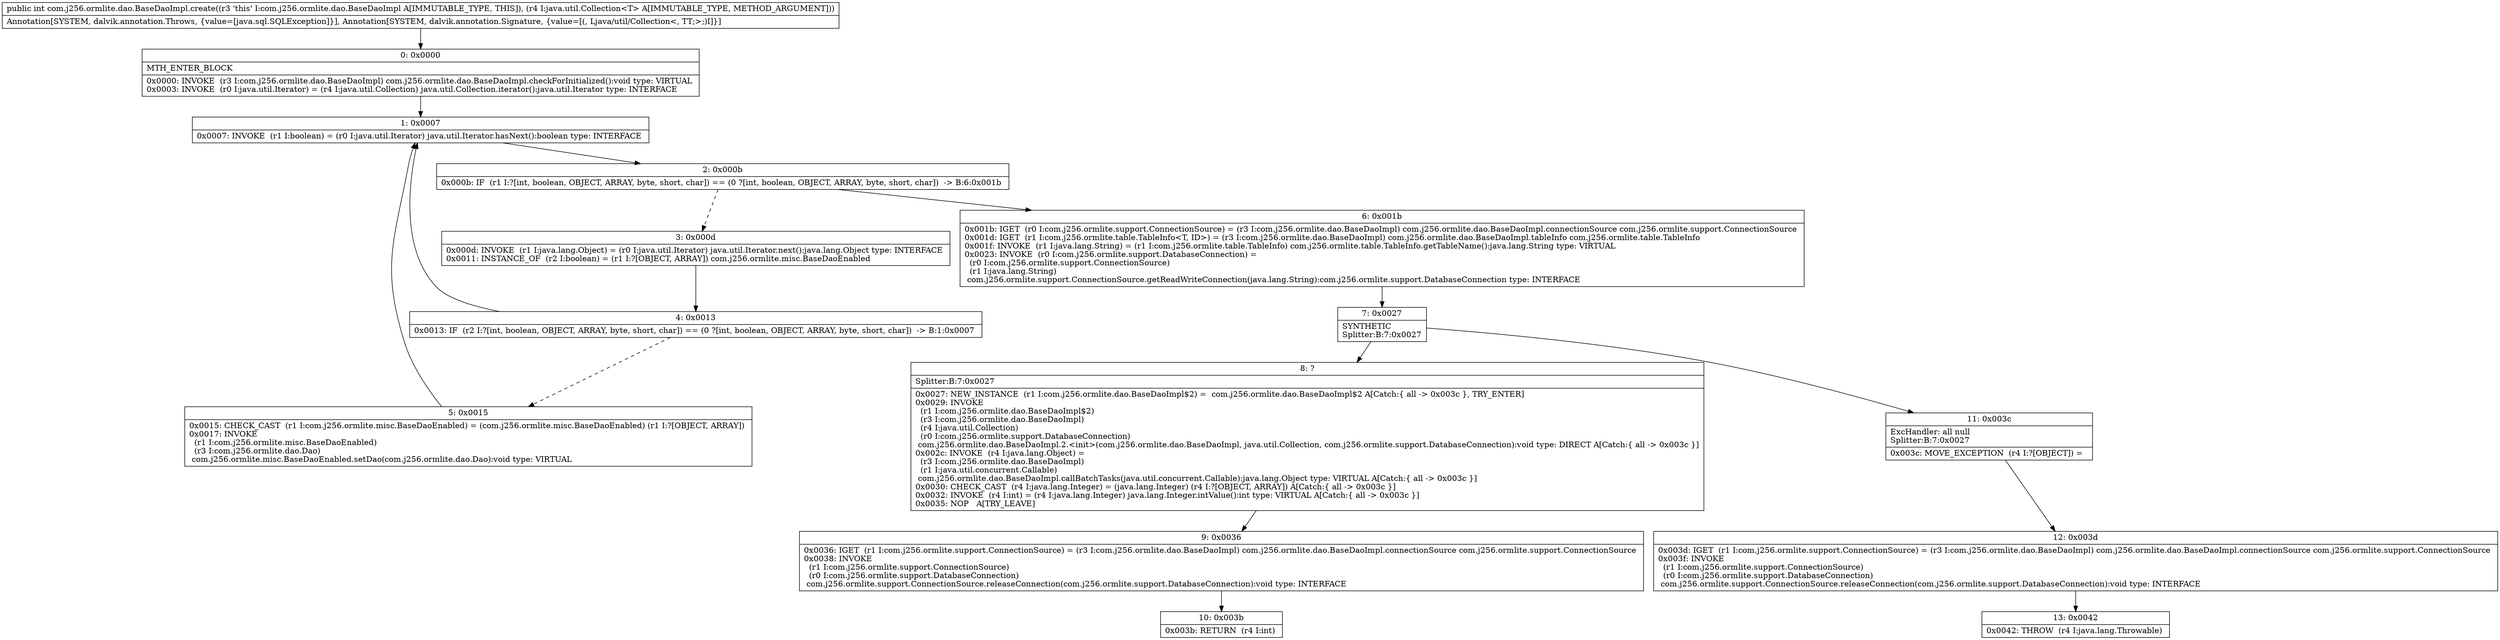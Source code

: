 digraph "CFG forcom.j256.ormlite.dao.BaseDaoImpl.create(Ljava\/util\/Collection;)I" {
Node_0 [shape=record,label="{0\:\ 0x0000|MTH_ENTER_BLOCK\l|0x0000: INVOKE  (r3 I:com.j256.ormlite.dao.BaseDaoImpl) com.j256.ormlite.dao.BaseDaoImpl.checkForInitialized():void type: VIRTUAL \l0x0003: INVOKE  (r0 I:java.util.Iterator) = (r4 I:java.util.Collection) java.util.Collection.iterator():java.util.Iterator type: INTERFACE \l}"];
Node_1 [shape=record,label="{1\:\ 0x0007|0x0007: INVOKE  (r1 I:boolean) = (r0 I:java.util.Iterator) java.util.Iterator.hasNext():boolean type: INTERFACE \l}"];
Node_2 [shape=record,label="{2\:\ 0x000b|0x000b: IF  (r1 I:?[int, boolean, OBJECT, ARRAY, byte, short, char]) == (0 ?[int, boolean, OBJECT, ARRAY, byte, short, char])  \-\> B:6:0x001b \l}"];
Node_3 [shape=record,label="{3\:\ 0x000d|0x000d: INVOKE  (r1 I:java.lang.Object) = (r0 I:java.util.Iterator) java.util.Iterator.next():java.lang.Object type: INTERFACE \l0x0011: INSTANCE_OF  (r2 I:boolean) = (r1 I:?[OBJECT, ARRAY]) com.j256.ormlite.misc.BaseDaoEnabled \l}"];
Node_4 [shape=record,label="{4\:\ 0x0013|0x0013: IF  (r2 I:?[int, boolean, OBJECT, ARRAY, byte, short, char]) == (0 ?[int, boolean, OBJECT, ARRAY, byte, short, char])  \-\> B:1:0x0007 \l}"];
Node_5 [shape=record,label="{5\:\ 0x0015|0x0015: CHECK_CAST  (r1 I:com.j256.ormlite.misc.BaseDaoEnabled) = (com.j256.ormlite.misc.BaseDaoEnabled) (r1 I:?[OBJECT, ARRAY]) \l0x0017: INVOKE  \l  (r1 I:com.j256.ormlite.misc.BaseDaoEnabled)\l  (r3 I:com.j256.ormlite.dao.Dao)\l com.j256.ormlite.misc.BaseDaoEnabled.setDao(com.j256.ormlite.dao.Dao):void type: VIRTUAL \l}"];
Node_6 [shape=record,label="{6\:\ 0x001b|0x001b: IGET  (r0 I:com.j256.ormlite.support.ConnectionSource) = (r3 I:com.j256.ormlite.dao.BaseDaoImpl) com.j256.ormlite.dao.BaseDaoImpl.connectionSource com.j256.ormlite.support.ConnectionSource \l0x001d: IGET  (r1 I:com.j256.ormlite.table.TableInfo\<T, ID\>) = (r3 I:com.j256.ormlite.dao.BaseDaoImpl) com.j256.ormlite.dao.BaseDaoImpl.tableInfo com.j256.ormlite.table.TableInfo \l0x001f: INVOKE  (r1 I:java.lang.String) = (r1 I:com.j256.ormlite.table.TableInfo) com.j256.ormlite.table.TableInfo.getTableName():java.lang.String type: VIRTUAL \l0x0023: INVOKE  (r0 I:com.j256.ormlite.support.DatabaseConnection) = \l  (r0 I:com.j256.ormlite.support.ConnectionSource)\l  (r1 I:java.lang.String)\l com.j256.ormlite.support.ConnectionSource.getReadWriteConnection(java.lang.String):com.j256.ormlite.support.DatabaseConnection type: INTERFACE \l}"];
Node_7 [shape=record,label="{7\:\ 0x0027|SYNTHETIC\lSplitter:B:7:0x0027\l}"];
Node_8 [shape=record,label="{8\:\ ?|Splitter:B:7:0x0027\l|0x0027: NEW_INSTANCE  (r1 I:com.j256.ormlite.dao.BaseDaoImpl$2) =  com.j256.ormlite.dao.BaseDaoImpl$2 A[Catch:\{ all \-\> 0x003c \}, TRY_ENTER]\l0x0029: INVOKE  \l  (r1 I:com.j256.ormlite.dao.BaseDaoImpl$2)\l  (r3 I:com.j256.ormlite.dao.BaseDaoImpl)\l  (r4 I:java.util.Collection)\l  (r0 I:com.j256.ormlite.support.DatabaseConnection)\l com.j256.ormlite.dao.BaseDaoImpl.2.\<init\>(com.j256.ormlite.dao.BaseDaoImpl, java.util.Collection, com.j256.ormlite.support.DatabaseConnection):void type: DIRECT A[Catch:\{ all \-\> 0x003c \}]\l0x002c: INVOKE  (r4 I:java.lang.Object) = \l  (r3 I:com.j256.ormlite.dao.BaseDaoImpl)\l  (r1 I:java.util.concurrent.Callable)\l com.j256.ormlite.dao.BaseDaoImpl.callBatchTasks(java.util.concurrent.Callable):java.lang.Object type: VIRTUAL A[Catch:\{ all \-\> 0x003c \}]\l0x0030: CHECK_CAST  (r4 I:java.lang.Integer) = (java.lang.Integer) (r4 I:?[OBJECT, ARRAY]) A[Catch:\{ all \-\> 0x003c \}]\l0x0032: INVOKE  (r4 I:int) = (r4 I:java.lang.Integer) java.lang.Integer.intValue():int type: VIRTUAL A[Catch:\{ all \-\> 0x003c \}]\l0x0035: NOP   A[TRY_LEAVE]\l}"];
Node_9 [shape=record,label="{9\:\ 0x0036|0x0036: IGET  (r1 I:com.j256.ormlite.support.ConnectionSource) = (r3 I:com.j256.ormlite.dao.BaseDaoImpl) com.j256.ormlite.dao.BaseDaoImpl.connectionSource com.j256.ormlite.support.ConnectionSource \l0x0038: INVOKE  \l  (r1 I:com.j256.ormlite.support.ConnectionSource)\l  (r0 I:com.j256.ormlite.support.DatabaseConnection)\l com.j256.ormlite.support.ConnectionSource.releaseConnection(com.j256.ormlite.support.DatabaseConnection):void type: INTERFACE \l}"];
Node_10 [shape=record,label="{10\:\ 0x003b|0x003b: RETURN  (r4 I:int) \l}"];
Node_11 [shape=record,label="{11\:\ 0x003c|ExcHandler: all null\lSplitter:B:7:0x0027\l|0x003c: MOVE_EXCEPTION  (r4 I:?[OBJECT]) =  \l}"];
Node_12 [shape=record,label="{12\:\ 0x003d|0x003d: IGET  (r1 I:com.j256.ormlite.support.ConnectionSource) = (r3 I:com.j256.ormlite.dao.BaseDaoImpl) com.j256.ormlite.dao.BaseDaoImpl.connectionSource com.j256.ormlite.support.ConnectionSource \l0x003f: INVOKE  \l  (r1 I:com.j256.ormlite.support.ConnectionSource)\l  (r0 I:com.j256.ormlite.support.DatabaseConnection)\l com.j256.ormlite.support.ConnectionSource.releaseConnection(com.j256.ormlite.support.DatabaseConnection):void type: INTERFACE \l}"];
Node_13 [shape=record,label="{13\:\ 0x0042|0x0042: THROW  (r4 I:java.lang.Throwable) \l}"];
MethodNode[shape=record,label="{public int com.j256.ormlite.dao.BaseDaoImpl.create((r3 'this' I:com.j256.ormlite.dao.BaseDaoImpl A[IMMUTABLE_TYPE, THIS]), (r4 I:java.util.Collection\<T\> A[IMMUTABLE_TYPE, METHOD_ARGUMENT]))  | Annotation[SYSTEM, dalvik.annotation.Throws, \{value=[java.sql.SQLException]\}], Annotation[SYSTEM, dalvik.annotation.Signature, \{value=[(, Ljava\/util\/Collection\<, TT;\>;)I]\}]\l}"];
MethodNode -> Node_0;
Node_0 -> Node_1;
Node_1 -> Node_2;
Node_2 -> Node_3[style=dashed];
Node_2 -> Node_6;
Node_3 -> Node_4;
Node_4 -> Node_1;
Node_4 -> Node_5[style=dashed];
Node_5 -> Node_1;
Node_6 -> Node_7;
Node_7 -> Node_8;
Node_7 -> Node_11;
Node_8 -> Node_9;
Node_9 -> Node_10;
Node_11 -> Node_12;
Node_12 -> Node_13;
}

